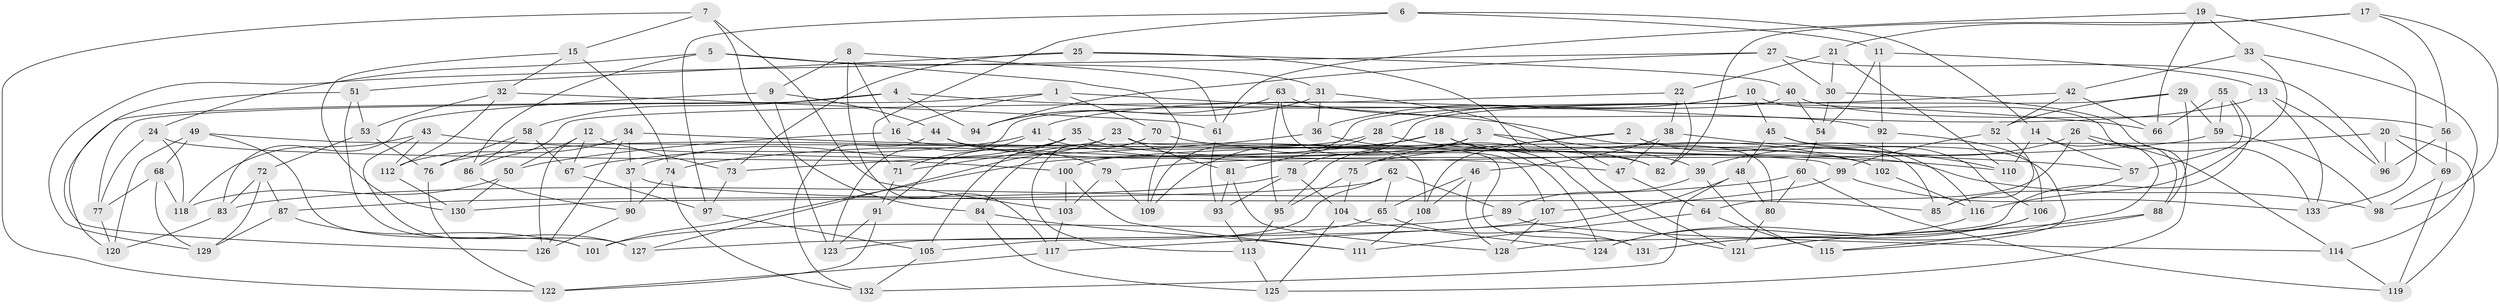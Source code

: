 // Generated by graph-tools (version 1.1) at 2025/27/03/09/25 03:27:01]
// undirected, 133 vertices, 266 edges
graph export_dot {
graph [start="1"]
  node [color=gray90,style=filled];
  1;
  2;
  3;
  4;
  5;
  6;
  7;
  8;
  9;
  10;
  11;
  12;
  13;
  14;
  15;
  16;
  17;
  18;
  19;
  20;
  21;
  22;
  23;
  24;
  25;
  26;
  27;
  28;
  29;
  30;
  31;
  32;
  33;
  34;
  35;
  36;
  37;
  38;
  39;
  40;
  41;
  42;
  43;
  44;
  45;
  46;
  47;
  48;
  49;
  50;
  51;
  52;
  53;
  54;
  55;
  56;
  57;
  58;
  59;
  60;
  61;
  62;
  63;
  64;
  65;
  66;
  67;
  68;
  69;
  70;
  71;
  72;
  73;
  74;
  75;
  76;
  77;
  78;
  79;
  80;
  81;
  82;
  83;
  84;
  85;
  86;
  87;
  88;
  89;
  90;
  91;
  92;
  93;
  94;
  95;
  96;
  97;
  98;
  99;
  100;
  101;
  102;
  103;
  104;
  105;
  106;
  107;
  108;
  109;
  110;
  111;
  112;
  113;
  114;
  115;
  116;
  117;
  118;
  119;
  120;
  121;
  122;
  123;
  124;
  125;
  126;
  127;
  128;
  129;
  130;
  131;
  132;
  133;
  1 -- 80;
  1 -- 70;
  1 -- 16;
  1 -- 77;
  2 -- 108;
  2 -- 116;
  2 -- 85;
  2 -- 75;
  3 -- 95;
  3 -- 101;
  3 -- 39;
  3 -- 121;
  4 -- 66;
  4 -- 120;
  4 -- 58;
  4 -- 94;
  5 -- 86;
  5 -- 31;
  5 -- 109;
  5 -- 24;
  6 -- 97;
  6 -- 11;
  6 -- 71;
  6 -- 14;
  7 -- 122;
  7 -- 15;
  7 -- 103;
  7 -- 84;
  8 -- 9;
  8 -- 61;
  8 -- 117;
  8 -- 16;
  9 -- 123;
  9 -- 83;
  9 -- 44;
  10 -- 45;
  10 -- 28;
  10 -- 36;
  10 -- 125;
  11 -- 13;
  11 -- 54;
  11 -- 92;
  12 -- 67;
  12 -- 73;
  12 -- 50;
  12 -- 126;
  13 -- 41;
  13 -- 133;
  13 -- 96;
  14 -- 110;
  14 -- 57;
  14 -- 131;
  15 -- 130;
  15 -- 32;
  15 -- 74;
  16 -- 108;
  16 -- 50;
  17 -- 82;
  17 -- 21;
  17 -- 98;
  17 -- 56;
  18 -- 109;
  18 -- 121;
  18 -- 82;
  18 -- 74;
  19 -- 133;
  19 -- 66;
  19 -- 61;
  19 -- 33;
  20 -- 119;
  20 -- 100;
  20 -- 69;
  20 -- 96;
  21 -- 22;
  21 -- 30;
  21 -- 110;
  22 -- 82;
  22 -- 86;
  22 -- 38;
  23 -- 127;
  23 -- 71;
  23 -- 131;
  23 -- 81;
  24 -- 100;
  24 -- 77;
  24 -- 118;
  25 -- 51;
  25 -- 73;
  25 -- 75;
  25 -- 40;
  26 -- 64;
  26 -- 114;
  26 -- 88;
  26 -- 39;
  27 -- 96;
  27 -- 129;
  27 -- 30;
  27 -- 94;
  28 -- 81;
  28 -- 102;
  28 -- 76;
  29 -- 88;
  29 -- 52;
  29 -- 59;
  29 -- 78;
  30 -- 133;
  30 -- 54;
  31 -- 94;
  31 -- 47;
  31 -- 36;
  32 -- 53;
  32 -- 61;
  32 -- 112;
  33 -- 116;
  33 -- 42;
  33 -- 114;
  34 -- 112;
  34 -- 57;
  34 -- 126;
  34 -- 37;
  35 -- 105;
  35 -- 91;
  35 -- 37;
  35 -- 47;
  36 -- 124;
  36 -- 73;
  37 -- 90;
  37 -- 85;
  38 -- 110;
  38 -- 47;
  38 -- 46;
  39 -- 115;
  39 -- 89;
  40 -- 123;
  40 -- 54;
  40 -- 56;
  41 -- 71;
  41 -- 67;
  41 -- 98;
  42 -- 66;
  42 -- 52;
  42 -- 109;
  43 -- 112;
  43 -- 110;
  43 -- 118;
  43 -- 127;
  44 -- 79;
  44 -- 102;
  44 -- 132;
  45 -- 115;
  45 -- 48;
  45 -- 106;
  46 -- 108;
  46 -- 128;
  46 -- 65;
  47 -- 64;
  48 -- 117;
  48 -- 80;
  48 -- 132;
  49 -- 101;
  49 -- 99;
  49 -- 68;
  49 -- 120;
  50 -- 130;
  50 -- 118;
  51 -- 126;
  51 -- 53;
  51 -- 127;
  52 -- 99;
  52 -- 85;
  53 -- 76;
  53 -- 72;
  54 -- 60;
  55 -- 59;
  55 -- 57;
  55 -- 66;
  55 -- 128;
  56 -- 96;
  56 -- 69;
  57 -- 85;
  58 -- 86;
  58 -- 67;
  58 -- 76;
  59 -- 79;
  59 -- 98;
  60 -- 119;
  60 -- 80;
  60 -- 83;
  61 -- 93;
  62 -- 65;
  62 -- 105;
  62 -- 130;
  62 -- 89;
  63 -- 92;
  63 -- 107;
  63 -- 95;
  63 -- 94;
  64 -- 115;
  64 -- 111;
  65 -- 123;
  65 -- 131;
  67 -- 97;
  68 -- 129;
  68 -- 77;
  68 -- 118;
  69 -- 98;
  69 -- 119;
  70 -- 113;
  70 -- 84;
  70 -- 82;
  71 -- 91;
  72 -- 83;
  72 -- 129;
  72 -- 87;
  73 -- 97;
  74 -- 132;
  74 -- 90;
  75 -- 95;
  75 -- 104;
  76 -- 122;
  77 -- 120;
  78 -- 104;
  78 -- 93;
  78 -- 87;
  79 -- 109;
  79 -- 103;
  80 -- 121;
  81 -- 93;
  81 -- 128;
  83 -- 120;
  84 -- 125;
  84 -- 111;
  86 -- 90;
  87 -- 101;
  87 -- 129;
  88 -- 121;
  88 -- 115;
  89 -- 114;
  89 -- 101;
  90 -- 126;
  91 -- 123;
  91 -- 122;
  92 -- 106;
  92 -- 102;
  93 -- 113;
  95 -- 113;
  97 -- 105;
  99 -- 133;
  99 -- 107;
  100 -- 103;
  100 -- 111;
  102 -- 116;
  103 -- 117;
  104 -- 125;
  104 -- 124;
  105 -- 132;
  106 -- 124;
  106 -- 131;
  107 -- 127;
  107 -- 128;
  108 -- 111;
  112 -- 130;
  113 -- 125;
  114 -- 119;
  116 -- 124;
  117 -- 122;
}
